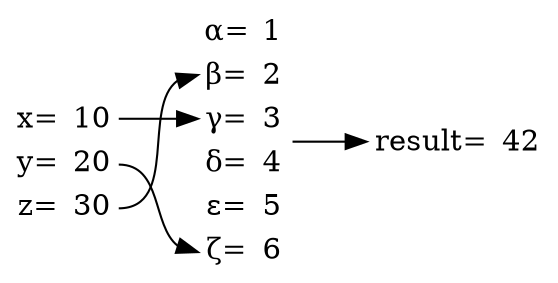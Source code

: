 digraph {
    node [shape=plain]
    rankdir=LR

    a[label=<
<table border="0">
  <tr><td>x=</td><td port="1">10</td></tr>
  <tr><td>y=</td><td port="2">20</td></tr>
  <tr><td>z=</td><td port="3">30</td></tr>
</table>>]

    b[label=<
<table border="0">
  <tr><td port="1">&alpha;=</td><td>1</td></tr>
  <tr><td port="2">&beta;=</td><td>2</td></tr>
  <tr><td port="3">&gamma;=</td><td>3</td></tr>
  <tr><td port="4">&delta;=</td><td>4</td></tr>
  <tr><td port="5">&epsilon;=</td><td>5</td></tr>
  <tr><td port="6">&zeta;=</td><td>6</td></tr>
</table>>]

    c[label=<
<table border="0">
  <tr><td>result=</td><td>42</td></tr>
</table>>]

    a:1 -> b:3
    a:2 -> b:6
    a:3 -> b:2

    b -> c
}
